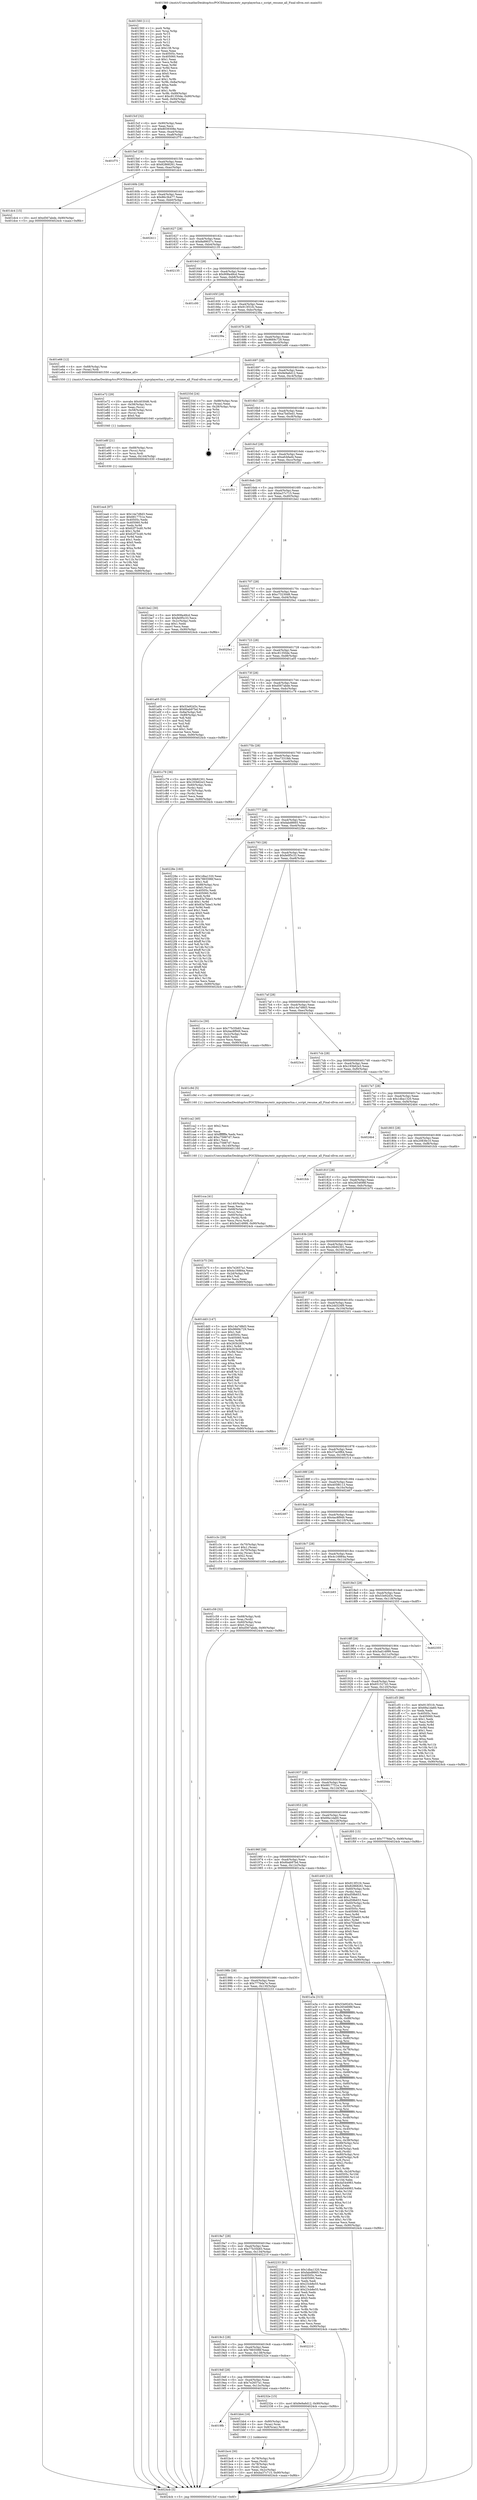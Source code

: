 digraph "0x401560" {
  label = "0x401560 (/mnt/c/Users/mathe/Desktop/tcc/POCII/binaries/extr_mpvplayerlua.c_script_resume_all_Final-ollvm.out::main(0))"
  labelloc = "t"
  node[shape=record]

  Entry [label="",width=0.3,height=0.3,shape=circle,fillcolor=black,style=filled]
  "0x4015cf" [label="{
     0x4015cf [32]\l
     | [instrs]\l
     &nbsp;&nbsp;0x4015cf \<+6\>: mov -0x90(%rbp),%eax\l
     &nbsp;&nbsp;0x4015d5 \<+2\>: mov %eax,%ecx\l
     &nbsp;&nbsp;0x4015d7 \<+6\>: sub $0x8039308e,%ecx\l
     &nbsp;&nbsp;0x4015dd \<+6\>: mov %eax,-0xa4(%rbp)\l
     &nbsp;&nbsp;0x4015e3 \<+6\>: mov %ecx,-0xa8(%rbp)\l
     &nbsp;&nbsp;0x4015e9 \<+6\>: je 0000000000401f75 \<main+0xa15\>\l
  }"]
  "0x401f75" [label="{
     0x401f75\l
  }", style=dashed]
  "0x4015ef" [label="{
     0x4015ef [28]\l
     | [instrs]\l
     &nbsp;&nbsp;0x4015ef \<+5\>: jmp 00000000004015f4 \<main+0x94\>\l
     &nbsp;&nbsp;0x4015f4 \<+6\>: mov -0xa4(%rbp),%eax\l
     &nbsp;&nbsp;0x4015fa \<+5\>: sub $0x82868261,%eax\l
     &nbsp;&nbsp;0x4015ff \<+6\>: mov %eax,-0xac(%rbp)\l
     &nbsp;&nbsp;0x401605 \<+6\>: je 0000000000401dc4 \<main+0x864\>\l
  }"]
  Exit [label="",width=0.3,height=0.3,shape=circle,fillcolor=black,style=filled,peripheries=2]
  "0x401dc4" [label="{
     0x401dc4 [15]\l
     | [instrs]\l
     &nbsp;&nbsp;0x401dc4 \<+10\>: movl $0xd567abde,-0x90(%rbp)\l
     &nbsp;&nbsp;0x401dce \<+5\>: jmp 00000000004024cb \<main+0xf6b\>\l
  }"]
  "0x40160b" [label="{
     0x40160b [28]\l
     | [instrs]\l
     &nbsp;&nbsp;0x40160b \<+5\>: jmp 0000000000401610 \<main+0xb0\>\l
     &nbsp;&nbsp;0x401610 \<+6\>: mov -0xa4(%rbp),%eax\l
     &nbsp;&nbsp;0x401616 \<+5\>: sub $0x86c3b477,%eax\l
     &nbsp;&nbsp;0x40161b \<+6\>: mov %eax,-0xb0(%rbp)\l
     &nbsp;&nbsp;0x401621 \<+6\>: je 0000000000402411 \<main+0xeb1\>\l
  }"]
  "0x401ea4" [label="{
     0x401ea4 [97]\l
     | [instrs]\l
     &nbsp;&nbsp;0x401ea4 \<+5\>: mov $0x14a7d8d3,%eax\l
     &nbsp;&nbsp;0x401ea9 \<+5\>: mov $0x6817751e,%esi\l
     &nbsp;&nbsp;0x401eae \<+7\>: mov 0x40505c,%edx\l
     &nbsp;&nbsp;0x401eb5 \<+8\>: mov 0x405060,%r8d\l
     &nbsp;&nbsp;0x401ebd \<+3\>: mov %edx,%r9d\l
     &nbsp;&nbsp;0x401ec0 \<+7\>: sub $0x62f73cd0,%r9d\l
     &nbsp;&nbsp;0x401ec7 \<+4\>: sub $0x1,%r9d\l
     &nbsp;&nbsp;0x401ecb \<+7\>: add $0x62f73cd0,%r9d\l
     &nbsp;&nbsp;0x401ed2 \<+4\>: imul %r9d,%edx\l
     &nbsp;&nbsp;0x401ed6 \<+3\>: and $0x1,%edx\l
     &nbsp;&nbsp;0x401ed9 \<+3\>: cmp $0x0,%edx\l
     &nbsp;&nbsp;0x401edc \<+4\>: sete %r10b\l
     &nbsp;&nbsp;0x401ee0 \<+4\>: cmp $0xa,%r8d\l
     &nbsp;&nbsp;0x401ee4 \<+4\>: setl %r11b\l
     &nbsp;&nbsp;0x401ee8 \<+3\>: mov %r10b,%bl\l
     &nbsp;&nbsp;0x401eeb \<+3\>: and %r11b,%bl\l
     &nbsp;&nbsp;0x401eee \<+3\>: xor %r11b,%r10b\l
     &nbsp;&nbsp;0x401ef1 \<+3\>: or %r10b,%bl\l
     &nbsp;&nbsp;0x401ef4 \<+3\>: test $0x1,%bl\l
     &nbsp;&nbsp;0x401ef7 \<+3\>: cmovne %esi,%eax\l
     &nbsp;&nbsp;0x401efa \<+6\>: mov %eax,-0x90(%rbp)\l
     &nbsp;&nbsp;0x401f00 \<+5\>: jmp 00000000004024cb \<main+0xf6b\>\l
  }"]
  "0x402411" [label="{
     0x402411\l
  }", style=dashed]
  "0x401627" [label="{
     0x401627 [28]\l
     | [instrs]\l
     &nbsp;&nbsp;0x401627 \<+5\>: jmp 000000000040162c \<main+0xcc\>\l
     &nbsp;&nbsp;0x40162c \<+6\>: mov -0xa4(%rbp),%eax\l
     &nbsp;&nbsp;0x401632 \<+5\>: sub $0x8a99037c,%eax\l
     &nbsp;&nbsp;0x401637 \<+6\>: mov %eax,-0xb4(%rbp)\l
     &nbsp;&nbsp;0x40163d \<+6\>: je 0000000000402135 \<main+0xbd5\>\l
  }"]
  "0x401e8f" [label="{
     0x401e8f [21]\l
     | [instrs]\l
     &nbsp;&nbsp;0x401e8f \<+4\>: mov -0x68(%rbp),%rcx\l
     &nbsp;&nbsp;0x401e93 \<+3\>: mov (%rcx),%rcx\l
     &nbsp;&nbsp;0x401e96 \<+3\>: mov %rcx,%rdi\l
     &nbsp;&nbsp;0x401e99 \<+6\>: mov %eax,-0x144(%rbp)\l
     &nbsp;&nbsp;0x401e9f \<+5\>: call 0000000000401030 \<free@plt\>\l
     | [calls]\l
     &nbsp;&nbsp;0x401030 \{1\} (unknown)\l
  }"]
  "0x402135" [label="{
     0x402135\l
  }", style=dashed]
  "0x401643" [label="{
     0x401643 [28]\l
     | [instrs]\l
     &nbsp;&nbsp;0x401643 \<+5\>: jmp 0000000000401648 \<main+0xe8\>\l
     &nbsp;&nbsp;0x401648 \<+6\>: mov -0xa4(%rbp),%eax\l
     &nbsp;&nbsp;0x40164e \<+5\>: sub $0x908a48cd,%eax\l
     &nbsp;&nbsp;0x401653 \<+6\>: mov %eax,-0xb8(%rbp)\l
     &nbsp;&nbsp;0x401659 \<+6\>: je 0000000000401c00 \<main+0x6a0\>\l
  }"]
  "0x401e72" [label="{
     0x401e72 [29]\l
     | [instrs]\l
     &nbsp;&nbsp;0x401e72 \<+10\>: movabs $0x4030d6,%rdi\l
     &nbsp;&nbsp;0x401e7c \<+4\>: mov -0x58(%rbp),%rcx\l
     &nbsp;&nbsp;0x401e80 \<+2\>: mov %eax,(%rcx)\l
     &nbsp;&nbsp;0x401e82 \<+4\>: mov -0x58(%rbp),%rcx\l
     &nbsp;&nbsp;0x401e86 \<+2\>: mov (%rcx),%esi\l
     &nbsp;&nbsp;0x401e88 \<+2\>: mov $0x0,%al\l
     &nbsp;&nbsp;0x401e8a \<+5\>: call 0000000000401040 \<printf@plt\>\l
     | [calls]\l
     &nbsp;&nbsp;0x401040 \{1\} (unknown)\l
  }"]
  "0x401c00" [label="{
     0x401c00\l
  }", style=dashed]
  "0x40165f" [label="{
     0x40165f [28]\l
     | [instrs]\l
     &nbsp;&nbsp;0x40165f \<+5\>: jmp 0000000000401664 \<main+0x104\>\l
     &nbsp;&nbsp;0x401664 \<+6\>: mov -0xa4(%rbp),%eax\l
     &nbsp;&nbsp;0x40166a \<+5\>: sub $0x913f31fc,%eax\l
     &nbsp;&nbsp;0x40166f \<+6\>: mov %eax,-0xbc(%rbp)\l
     &nbsp;&nbsp;0x401675 \<+6\>: je 000000000040239a \<main+0xe3a\>\l
  }"]
  "0x401cca" [label="{
     0x401cca [41]\l
     | [instrs]\l
     &nbsp;&nbsp;0x401cca \<+6\>: mov -0x140(%rbp),%ecx\l
     &nbsp;&nbsp;0x401cd0 \<+3\>: imul %eax,%ecx\l
     &nbsp;&nbsp;0x401cd3 \<+4\>: mov -0x68(%rbp),%rsi\l
     &nbsp;&nbsp;0x401cd7 \<+3\>: mov (%rsi),%rsi\l
     &nbsp;&nbsp;0x401cda \<+4\>: mov -0x60(%rbp),%rdi\l
     &nbsp;&nbsp;0x401cde \<+3\>: movslq (%rdi),%rdi\l
     &nbsp;&nbsp;0x401ce1 \<+3\>: mov %ecx,(%rsi,%rdi,4)\l
     &nbsp;&nbsp;0x401ce4 \<+10\>: movl $0x5ad14999,-0x90(%rbp)\l
     &nbsp;&nbsp;0x401cee \<+5\>: jmp 00000000004024cb \<main+0xf6b\>\l
  }"]
  "0x40239a" [label="{
     0x40239a\l
  }", style=dashed]
  "0x40167b" [label="{
     0x40167b [28]\l
     | [instrs]\l
     &nbsp;&nbsp;0x40167b \<+5\>: jmp 0000000000401680 \<main+0x120\>\l
     &nbsp;&nbsp;0x401680 \<+6\>: mov -0xa4(%rbp),%eax\l
     &nbsp;&nbsp;0x401686 \<+5\>: sub $0x9669c729,%eax\l
     &nbsp;&nbsp;0x40168b \<+6\>: mov %eax,-0xc0(%rbp)\l
     &nbsp;&nbsp;0x401691 \<+6\>: je 0000000000401e66 \<main+0x906\>\l
  }"]
  "0x401ca2" [label="{
     0x401ca2 [40]\l
     | [instrs]\l
     &nbsp;&nbsp;0x401ca2 \<+5\>: mov $0x2,%ecx\l
     &nbsp;&nbsp;0x401ca7 \<+1\>: cltd\l
     &nbsp;&nbsp;0x401ca8 \<+2\>: idiv %ecx\l
     &nbsp;&nbsp;0x401caa \<+6\>: imul $0xfffffffe,%edx,%ecx\l
     &nbsp;&nbsp;0x401cb0 \<+6\>: add $0xc75887d7,%ecx\l
     &nbsp;&nbsp;0x401cb6 \<+3\>: add $0x1,%ecx\l
     &nbsp;&nbsp;0x401cb9 \<+6\>: sub $0xc75887d7,%ecx\l
     &nbsp;&nbsp;0x401cbf \<+6\>: mov %ecx,-0x140(%rbp)\l
     &nbsp;&nbsp;0x401cc5 \<+5\>: call 0000000000401160 \<next_i\>\l
     | [calls]\l
     &nbsp;&nbsp;0x401160 \{1\} (/mnt/c/Users/mathe/Desktop/tcc/POCII/binaries/extr_mpvplayerlua.c_script_resume_all_Final-ollvm.out::next_i)\l
  }"]
  "0x401e66" [label="{
     0x401e66 [12]\l
     | [instrs]\l
     &nbsp;&nbsp;0x401e66 \<+4\>: mov -0x68(%rbp),%rax\l
     &nbsp;&nbsp;0x401e6a \<+3\>: mov (%rax),%rdi\l
     &nbsp;&nbsp;0x401e6d \<+5\>: call 0000000000401550 \<script_resume_all\>\l
     | [calls]\l
     &nbsp;&nbsp;0x401550 \{1\} (/mnt/c/Users/mathe/Desktop/tcc/POCII/binaries/extr_mpvplayerlua.c_script_resume_all_Final-ollvm.out::script_resume_all)\l
  }"]
  "0x401697" [label="{
     0x401697 [28]\l
     | [instrs]\l
     &nbsp;&nbsp;0x401697 \<+5\>: jmp 000000000040169c \<main+0x13c\>\l
     &nbsp;&nbsp;0x40169c \<+6\>: mov -0xa4(%rbp),%eax\l
     &nbsp;&nbsp;0x4016a2 \<+5\>: sub $0x9e9a6d12,%eax\l
     &nbsp;&nbsp;0x4016a7 \<+6\>: mov %eax,-0xc4(%rbp)\l
     &nbsp;&nbsp;0x4016ad \<+6\>: je 000000000040233d \<main+0xddd\>\l
  }"]
  "0x401c59" [label="{
     0x401c59 [32]\l
     | [instrs]\l
     &nbsp;&nbsp;0x401c59 \<+4\>: mov -0x68(%rbp),%rdi\l
     &nbsp;&nbsp;0x401c5d \<+3\>: mov %rax,(%rdi)\l
     &nbsp;&nbsp;0x401c60 \<+4\>: mov -0x60(%rbp),%rax\l
     &nbsp;&nbsp;0x401c64 \<+6\>: movl $0x0,(%rax)\l
     &nbsp;&nbsp;0x401c6a \<+10\>: movl $0xd567abde,-0x90(%rbp)\l
     &nbsp;&nbsp;0x401c74 \<+5\>: jmp 00000000004024cb \<main+0xf6b\>\l
  }"]
  "0x40233d" [label="{
     0x40233d [24]\l
     | [instrs]\l
     &nbsp;&nbsp;0x40233d \<+7\>: mov -0x88(%rbp),%rax\l
     &nbsp;&nbsp;0x402344 \<+2\>: mov (%rax),%eax\l
     &nbsp;&nbsp;0x402346 \<+4\>: lea -0x28(%rbp),%rsp\l
     &nbsp;&nbsp;0x40234a \<+1\>: pop %rbx\l
     &nbsp;&nbsp;0x40234b \<+2\>: pop %r12\l
     &nbsp;&nbsp;0x40234d \<+2\>: pop %r13\l
     &nbsp;&nbsp;0x40234f \<+2\>: pop %r14\l
     &nbsp;&nbsp;0x402351 \<+2\>: pop %r15\l
     &nbsp;&nbsp;0x402353 \<+1\>: pop %rbp\l
     &nbsp;&nbsp;0x402354 \<+1\>: ret\l
  }"]
  "0x4016b3" [label="{
     0x4016b3 [28]\l
     | [instrs]\l
     &nbsp;&nbsp;0x4016b3 \<+5\>: jmp 00000000004016b8 \<main+0x158\>\l
     &nbsp;&nbsp;0x4016b8 \<+6\>: mov -0xa4(%rbp),%eax\l
     &nbsp;&nbsp;0x4016be \<+5\>: sub $0xa7bd5ed1,%eax\l
     &nbsp;&nbsp;0x4016c3 \<+6\>: mov %eax,-0xc8(%rbp)\l
     &nbsp;&nbsp;0x4016c9 \<+6\>: je 000000000040221f \<main+0xcbf\>\l
  }"]
  "0x401bc4" [label="{
     0x401bc4 [30]\l
     | [instrs]\l
     &nbsp;&nbsp;0x401bc4 \<+4\>: mov -0x78(%rbp),%rdi\l
     &nbsp;&nbsp;0x401bc8 \<+2\>: mov %eax,(%rdi)\l
     &nbsp;&nbsp;0x401bca \<+4\>: mov -0x78(%rbp),%rdi\l
     &nbsp;&nbsp;0x401bce \<+2\>: mov (%rdi),%eax\l
     &nbsp;&nbsp;0x401bd0 \<+3\>: mov %eax,-0x2c(%rbp)\l
     &nbsp;&nbsp;0x401bd3 \<+10\>: movl $0xba37c715,-0x90(%rbp)\l
     &nbsp;&nbsp;0x401bdd \<+5\>: jmp 00000000004024cb \<main+0xf6b\>\l
  }"]
  "0x40221f" [label="{
     0x40221f\l
  }", style=dashed]
  "0x4016cf" [label="{
     0x4016cf [28]\l
     | [instrs]\l
     &nbsp;&nbsp;0x4016cf \<+5\>: jmp 00000000004016d4 \<main+0x174\>\l
     &nbsp;&nbsp;0x4016d4 \<+6\>: mov -0xa4(%rbp),%eax\l
     &nbsp;&nbsp;0x4016da \<+5\>: sub $0xafcbfad4,%eax\l
     &nbsp;&nbsp;0x4016df \<+6\>: mov %eax,-0xcc(%rbp)\l
     &nbsp;&nbsp;0x4016e5 \<+6\>: je 0000000000401f51 \<main+0x9f1\>\l
  }"]
  "0x4019fb" [label="{
     0x4019fb\l
  }", style=dashed]
  "0x401f51" [label="{
     0x401f51\l
  }", style=dashed]
  "0x4016eb" [label="{
     0x4016eb [28]\l
     | [instrs]\l
     &nbsp;&nbsp;0x4016eb \<+5\>: jmp 00000000004016f0 \<main+0x190\>\l
     &nbsp;&nbsp;0x4016f0 \<+6\>: mov -0xa4(%rbp),%eax\l
     &nbsp;&nbsp;0x4016f6 \<+5\>: sub $0xba37c715,%eax\l
     &nbsp;&nbsp;0x4016fb \<+6\>: mov %eax,-0xd0(%rbp)\l
     &nbsp;&nbsp;0x401701 \<+6\>: je 0000000000401be2 \<main+0x682\>\l
  }"]
  "0x401bb4" [label="{
     0x401bb4 [16]\l
     | [instrs]\l
     &nbsp;&nbsp;0x401bb4 \<+4\>: mov -0x80(%rbp),%rax\l
     &nbsp;&nbsp;0x401bb8 \<+3\>: mov (%rax),%rax\l
     &nbsp;&nbsp;0x401bbb \<+4\>: mov 0x8(%rax),%rdi\l
     &nbsp;&nbsp;0x401bbf \<+5\>: call 0000000000401060 \<atoi@plt\>\l
     | [calls]\l
     &nbsp;&nbsp;0x401060 \{1\} (unknown)\l
  }"]
  "0x401be2" [label="{
     0x401be2 [30]\l
     | [instrs]\l
     &nbsp;&nbsp;0x401be2 \<+5\>: mov $0x908a48cd,%eax\l
     &nbsp;&nbsp;0x401be7 \<+5\>: mov $0xfe0f5c33,%ecx\l
     &nbsp;&nbsp;0x401bec \<+3\>: mov -0x2c(%rbp),%edx\l
     &nbsp;&nbsp;0x401bef \<+3\>: cmp $0x1,%edx\l
     &nbsp;&nbsp;0x401bf2 \<+3\>: cmovl %ecx,%eax\l
     &nbsp;&nbsp;0x401bf5 \<+6\>: mov %eax,-0x90(%rbp)\l
     &nbsp;&nbsp;0x401bfb \<+5\>: jmp 00000000004024cb \<main+0xf6b\>\l
  }"]
  "0x401707" [label="{
     0x401707 [28]\l
     | [instrs]\l
     &nbsp;&nbsp;0x401707 \<+5\>: jmp 000000000040170c \<main+0x1ac\>\l
     &nbsp;&nbsp;0x40170c \<+6\>: mov -0xa4(%rbp),%eax\l
     &nbsp;&nbsp;0x401712 \<+5\>: sub $0xc73230d8,%eax\l
     &nbsp;&nbsp;0x401717 \<+6\>: mov %eax,-0xd4(%rbp)\l
     &nbsp;&nbsp;0x40171d \<+6\>: je 00000000004020a1 \<main+0xb41\>\l
  }"]
  "0x4019df" [label="{
     0x4019df [28]\l
     | [instrs]\l
     &nbsp;&nbsp;0x4019df \<+5\>: jmp 00000000004019e4 \<main+0x484\>\l
     &nbsp;&nbsp;0x4019e4 \<+6\>: mov -0xa4(%rbp),%eax\l
     &nbsp;&nbsp;0x4019ea \<+5\>: sub $0x7e2657a1,%eax\l
     &nbsp;&nbsp;0x4019ef \<+6\>: mov %eax,-0x13c(%rbp)\l
     &nbsp;&nbsp;0x4019f5 \<+6\>: je 0000000000401bb4 \<main+0x654\>\l
  }"]
  "0x4020a1" [label="{
     0x4020a1\l
  }", style=dashed]
  "0x401723" [label="{
     0x401723 [28]\l
     | [instrs]\l
     &nbsp;&nbsp;0x401723 \<+5\>: jmp 0000000000401728 \<main+0x1c8\>\l
     &nbsp;&nbsp;0x401728 \<+6\>: mov -0xa4(%rbp),%eax\l
     &nbsp;&nbsp;0x40172e \<+5\>: sub $0xc81350de,%eax\l
     &nbsp;&nbsp;0x401733 \<+6\>: mov %eax,-0xd8(%rbp)\l
     &nbsp;&nbsp;0x401739 \<+6\>: je 0000000000401a05 \<main+0x4a5\>\l
  }"]
  "0x40232e" [label="{
     0x40232e [15]\l
     | [instrs]\l
     &nbsp;&nbsp;0x40232e \<+10\>: movl $0x9e9a6d12,-0x90(%rbp)\l
     &nbsp;&nbsp;0x402338 \<+5\>: jmp 00000000004024cb \<main+0xf6b\>\l
  }"]
  "0x401a05" [label="{
     0x401a05 [53]\l
     | [instrs]\l
     &nbsp;&nbsp;0x401a05 \<+5\>: mov $0x53e92d3c,%eax\l
     &nbsp;&nbsp;0x401a0a \<+5\>: mov $0x6bab97bd,%ecx\l
     &nbsp;&nbsp;0x401a0f \<+6\>: mov -0x8a(%rbp),%dl\l
     &nbsp;&nbsp;0x401a15 \<+7\>: mov -0x89(%rbp),%sil\l
     &nbsp;&nbsp;0x401a1c \<+3\>: mov %dl,%dil\l
     &nbsp;&nbsp;0x401a1f \<+3\>: and %sil,%dil\l
     &nbsp;&nbsp;0x401a22 \<+3\>: xor %sil,%dl\l
     &nbsp;&nbsp;0x401a25 \<+3\>: or %dl,%dil\l
     &nbsp;&nbsp;0x401a28 \<+4\>: test $0x1,%dil\l
     &nbsp;&nbsp;0x401a2c \<+3\>: cmovne %ecx,%eax\l
     &nbsp;&nbsp;0x401a2f \<+6\>: mov %eax,-0x90(%rbp)\l
     &nbsp;&nbsp;0x401a35 \<+5\>: jmp 00000000004024cb \<main+0xf6b\>\l
  }"]
  "0x40173f" [label="{
     0x40173f [28]\l
     | [instrs]\l
     &nbsp;&nbsp;0x40173f \<+5\>: jmp 0000000000401744 \<main+0x1e4\>\l
     &nbsp;&nbsp;0x401744 \<+6\>: mov -0xa4(%rbp),%eax\l
     &nbsp;&nbsp;0x40174a \<+5\>: sub $0xd567abde,%eax\l
     &nbsp;&nbsp;0x40174f \<+6\>: mov %eax,-0xdc(%rbp)\l
     &nbsp;&nbsp;0x401755 \<+6\>: je 0000000000401c79 \<main+0x719\>\l
  }"]
  "0x4024cb" [label="{
     0x4024cb [5]\l
     | [instrs]\l
     &nbsp;&nbsp;0x4024cb \<+5\>: jmp 00000000004015cf \<main+0x6f\>\l
  }"]
  "0x401560" [label="{
     0x401560 [111]\l
     | [instrs]\l
     &nbsp;&nbsp;0x401560 \<+1\>: push %rbp\l
     &nbsp;&nbsp;0x401561 \<+3\>: mov %rsp,%rbp\l
     &nbsp;&nbsp;0x401564 \<+2\>: push %r15\l
     &nbsp;&nbsp;0x401566 \<+2\>: push %r14\l
     &nbsp;&nbsp;0x401568 \<+2\>: push %r13\l
     &nbsp;&nbsp;0x40156a \<+2\>: push %r12\l
     &nbsp;&nbsp;0x40156c \<+1\>: push %rbx\l
     &nbsp;&nbsp;0x40156d \<+7\>: sub $0x138,%rsp\l
     &nbsp;&nbsp;0x401574 \<+2\>: xor %eax,%eax\l
     &nbsp;&nbsp;0x401576 \<+7\>: mov 0x40505c,%ecx\l
     &nbsp;&nbsp;0x40157d \<+7\>: mov 0x405060,%edx\l
     &nbsp;&nbsp;0x401584 \<+3\>: sub $0x1,%eax\l
     &nbsp;&nbsp;0x401587 \<+3\>: mov %ecx,%r8d\l
     &nbsp;&nbsp;0x40158a \<+3\>: add %eax,%r8d\l
     &nbsp;&nbsp;0x40158d \<+4\>: imul %r8d,%ecx\l
     &nbsp;&nbsp;0x401591 \<+3\>: and $0x1,%ecx\l
     &nbsp;&nbsp;0x401594 \<+3\>: cmp $0x0,%ecx\l
     &nbsp;&nbsp;0x401597 \<+4\>: sete %r9b\l
     &nbsp;&nbsp;0x40159b \<+4\>: and $0x1,%r9b\l
     &nbsp;&nbsp;0x40159f \<+7\>: mov %r9b,-0x8a(%rbp)\l
     &nbsp;&nbsp;0x4015a6 \<+3\>: cmp $0xa,%edx\l
     &nbsp;&nbsp;0x4015a9 \<+4\>: setl %r9b\l
     &nbsp;&nbsp;0x4015ad \<+4\>: and $0x1,%r9b\l
     &nbsp;&nbsp;0x4015b1 \<+7\>: mov %r9b,-0x89(%rbp)\l
     &nbsp;&nbsp;0x4015b8 \<+10\>: movl $0xc81350de,-0x90(%rbp)\l
     &nbsp;&nbsp;0x4015c2 \<+6\>: mov %edi,-0x94(%rbp)\l
     &nbsp;&nbsp;0x4015c8 \<+7\>: mov %rsi,-0xa0(%rbp)\l
  }"]
  "0x4019c3" [label="{
     0x4019c3 [28]\l
     | [instrs]\l
     &nbsp;&nbsp;0x4019c3 \<+5\>: jmp 00000000004019c8 \<main+0x468\>\l
     &nbsp;&nbsp;0x4019c8 \<+6\>: mov -0xa4(%rbp),%eax\l
     &nbsp;&nbsp;0x4019ce \<+5\>: sub $0x7865596f,%eax\l
     &nbsp;&nbsp;0x4019d3 \<+6\>: mov %eax,-0x138(%rbp)\l
     &nbsp;&nbsp;0x4019d9 \<+6\>: je 000000000040232e \<main+0xdce\>\l
  }"]
  "0x401c79" [label="{
     0x401c79 [36]\l
     | [instrs]\l
     &nbsp;&nbsp;0x401c79 \<+5\>: mov $0x26b92301,%eax\l
     &nbsp;&nbsp;0x401c7e \<+5\>: mov $0x193b62e3,%ecx\l
     &nbsp;&nbsp;0x401c83 \<+4\>: mov -0x60(%rbp),%rdx\l
     &nbsp;&nbsp;0x401c87 \<+2\>: mov (%rdx),%esi\l
     &nbsp;&nbsp;0x401c89 \<+4\>: mov -0x70(%rbp),%rdx\l
     &nbsp;&nbsp;0x401c8d \<+2\>: cmp (%rdx),%esi\l
     &nbsp;&nbsp;0x401c8f \<+3\>: cmovl %ecx,%eax\l
     &nbsp;&nbsp;0x401c92 \<+6\>: mov %eax,-0x90(%rbp)\l
     &nbsp;&nbsp;0x401c98 \<+5\>: jmp 00000000004024cb \<main+0xf6b\>\l
  }"]
  "0x40175b" [label="{
     0x40175b [28]\l
     | [instrs]\l
     &nbsp;&nbsp;0x40175b \<+5\>: jmp 0000000000401760 \<main+0x200\>\l
     &nbsp;&nbsp;0x401760 \<+6\>: mov -0xa4(%rbp),%eax\l
     &nbsp;&nbsp;0x401766 \<+5\>: sub $0xe7331feb,%eax\l
     &nbsp;&nbsp;0x40176b \<+6\>: mov %eax,-0xe0(%rbp)\l
     &nbsp;&nbsp;0x401771 \<+6\>: je 00000000004020b0 \<main+0xb50\>\l
  }"]
  "0x402210" [label="{
     0x402210\l
  }", style=dashed]
  "0x4020b0" [label="{
     0x4020b0\l
  }", style=dashed]
  "0x401777" [label="{
     0x401777 [28]\l
     | [instrs]\l
     &nbsp;&nbsp;0x401777 \<+5\>: jmp 000000000040177c \<main+0x21c\>\l
     &nbsp;&nbsp;0x40177c \<+6\>: mov -0xa4(%rbp),%eax\l
     &nbsp;&nbsp;0x401782 \<+5\>: sub $0xfabd8665,%eax\l
     &nbsp;&nbsp;0x401787 \<+6\>: mov %eax,-0xe4(%rbp)\l
     &nbsp;&nbsp;0x40178d \<+6\>: je 000000000040228e \<main+0xd2e\>\l
  }"]
  "0x4019a7" [label="{
     0x4019a7 [28]\l
     | [instrs]\l
     &nbsp;&nbsp;0x4019a7 \<+5\>: jmp 00000000004019ac \<main+0x44c\>\l
     &nbsp;&nbsp;0x4019ac \<+6\>: mov -0xa4(%rbp),%eax\l
     &nbsp;&nbsp;0x4019b2 \<+5\>: sub $0x77b35b83,%eax\l
     &nbsp;&nbsp;0x4019b7 \<+6\>: mov %eax,-0x134(%rbp)\l
     &nbsp;&nbsp;0x4019bd \<+6\>: je 0000000000402210 \<main+0xcb0\>\l
  }"]
  "0x40228e" [label="{
     0x40228e [160]\l
     | [instrs]\l
     &nbsp;&nbsp;0x40228e \<+5\>: mov $0x1dba1320,%eax\l
     &nbsp;&nbsp;0x402293 \<+5\>: mov $0x7865596f,%ecx\l
     &nbsp;&nbsp;0x402298 \<+2\>: mov $0x1,%dl\l
     &nbsp;&nbsp;0x40229a \<+7\>: mov -0x88(%rbp),%rsi\l
     &nbsp;&nbsp;0x4022a1 \<+6\>: movl $0x0,(%rsi)\l
     &nbsp;&nbsp;0x4022a7 \<+7\>: mov 0x40505c,%edi\l
     &nbsp;&nbsp;0x4022ae \<+8\>: mov 0x405060,%r8d\l
     &nbsp;&nbsp;0x4022b6 \<+3\>: mov %edi,%r9d\l
     &nbsp;&nbsp;0x4022b9 \<+7\>: sub $0x83a7bbe3,%r9d\l
     &nbsp;&nbsp;0x4022c0 \<+4\>: sub $0x1,%r9d\l
     &nbsp;&nbsp;0x4022c4 \<+7\>: add $0x83a7bbe3,%r9d\l
     &nbsp;&nbsp;0x4022cb \<+4\>: imul %r9d,%edi\l
     &nbsp;&nbsp;0x4022cf \<+3\>: and $0x1,%edi\l
     &nbsp;&nbsp;0x4022d2 \<+3\>: cmp $0x0,%edi\l
     &nbsp;&nbsp;0x4022d5 \<+4\>: sete %r10b\l
     &nbsp;&nbsp;0x4022d9 \<+4\>: cmp $0xa,%r8d\l
     &nbsp;&nbsp;0x4022dd \<+4\>: setl %r11b\l
     &nbsp;&nbsp;0x4022e1 \<+3\>: mov %r10b,%bl\l
     &nbsp;&nbsp;0x4022e4 \<+3\>: xor $0xff,%bl\l
     &nbsp;&nbsp;0x4022e7 \<+3\>: mov %r11b,%r14b\l
     &nbsp;&nbsp;0x4022ea \<+4\>: xor $0xff,%r14b\l
     &nbsp;&nbsp;0x4022ee \<+3\>: xor $0x1,%dl\l
     &nbsp;&nbsp;0x4022f1 \<+3\>: mov %bl,%r15b\l
     &nbsp;&nbsp;0x4022f4 \<+4\>: and $0xff,%r15b\l
     &nbsp;&nbsp;0x4022f8 \<+3\>: and %dl,%r10b\l
     &nbsp;&nbsp;0x4022fb \<+3\>: mov %r14b,%r12b\l
     &nbsp;&nbsp;0x4022fe \<+4\>: and $0xff,%r12b\l
     &nbsp;&nbsp;0x402302 \<+3\>: and %dl,%r11b\l
     &nbsp;&nbsp;0x402305 \<+3\>: or %r10b,%r15b\l
     &nbsp;&nbsp;0x402308 \<+3\>: or %r11b,%r12b\l
     &nbsp;&nbsp;0x40230b \<+3\>: xor %r12b,%r15b\l
     &nbsp;&nbsp;0x40230e \<+3\>: or %r14b,%bl\l
     &nbsp;&nbsp;0x402311 \<+3\>: xor $0xff,%bl\l
     &nbsp;&nbsp;0x402314 \<+3\>: or $0x1,%dl\l
     &nbsp;&nbsp;0x402317 \<+2\>: and %dl,%bl\l
     &nbsp;&nbsp;0x402319 \<+3\>: or %bl,%r15b\l
     &nbsp;&nbsp;0x40231c \<+4\>: test $0x1,%r15b\l
     &nbsp;&nbsp;0x402320 \<+3\>: cmovne %ecx,%eax\l
     &nbsp;&nbsp;0x402323 \<+6\>: mov %eax,-0x90(%rbp)\l
     &nbsp;&nbsp;0x402329 \<+5\>: jmp 00000000004024cb \<main+0xf6b\>\l
  }"]
  "0x401793" [label="{
     0x401793 [28]\l
     | [instrs]\l
     &nbsp;&nbsp;0x401793 \<+5\>: jmp 0000000000401798 \<main+0x238\>\l
     &nbsp;&nbsp;0x401798 \<+6\>: mov -0xa4(%rbp),%eax\l
     &nbsp;&nbsp;0x40179e \<+5\>: sub $0xfe0f5c33,%eax\l
     &nbsp;&nbsp;0x4017a3 \<+6\>: mov %eax,-0xe8(%rbp)\l
     &nbsp;&nbsp;0x4017a9 \<+6\>: je 0000000000401c1e \<main+0x6be\>\l
  }"]
  "0x402233" [label="{
     0x402233 [91]\l
     | [instrs]\l
     &nbsp;&nbsp;0x402233 \<+5\>: mov $0x1dba1320,%eax\l
     &nbsp;&nbsp;0x402238 \<+5\>: mov $0xfabd8665,%ecx\l
     &nbsp;&nbsp;0x40223d \<+7\>: mov 0x40505c,%edx\l
     &nbsp;&nbsp;0x402244 \<+7\>: mov 0x405060,%esi\l
     &nbsp;&nbsp;0x40224b \<+2\>: mov %edx,%edi\l
     &nbsp;&nbsp;0x40224d \<+6\>: sub $0x23cb8e55,%edi\l
     &nbsp;&nbsp;0x402253 \<+3\>: sub $0x1,%edi\l
     &nbsp;&nbsp;0x402256 \<+6\>: add $0x23cb8e55,%edi\l
     &nbsp;&nbsp;0x40225c \<+3\>: imul %edi,%edx\l
     &nbsp;&nbsp;0x40225f \<+3\>: and $0x1,%edx\l
     &nbsp;&nbsp;0x402262 \<+3\>: cmp $0x0,%edx\l
     &nbsp;&nbsp;0x402265 \<+4\>: sete %r8b\l
     &nbsp;&nbsp;0x402269 \<+3\>: cmp $0xa,%esi\l
     &nbsp;&nbsp;0x40226c \<+4\>: setl %r9b\l
     &nbsp;&nbsp;0x402270 \<+3\>: mov %r8b,%r10b\l
     &nbsp;&nbsp;0x402273 \<+3\>: and %r9b,%r10b\l
     &nbsp;&nbsp;0x402276 \<+3\>: xor %r9b,%r8b\l
     &nbsp;&nbsp;0x402279 \<+3\>: or %r8b,%r10b\l
     &nbsp;&nbsp;0x40227c \<+4\>: test $0x1,%r10b\l
     &nbsp;&nbsp;0x402280 \<+3\>: cmovne %ecx,%eax\l
     &nbsp;&nbsp;0x402283 \<+6\>: mov %eax,-0x90(%rbp)\l
     &nbsp;&nbsp;0x402289 \<+5\>: jmp 00000000004024cb \<main+0xf6b\>\l
  }"]
  "0x401c1e" [label="{
     0x401c1e [30]\l
     | [instrs]\l
     &nbsp;&nbsp;0x401c1e \<+5\>: mov $0x77b35b83,%eax\l
     &nbsp;&nbsp;0x401c23 \<+5\>: mov $0x4ac8f949,%ecx\l
     &nbsp;&nbsp;0x401c28 \<+3\>: mov -0x2c(%rbp),%edx\l
     &nbsp;&nbsp;0x401c2b \<+3\>: cmp $0x0,%edx\l
     &nbsp;&nbsp;0x401c2e \<+3\>: cmove %ecx,%eax\l
     &nbsp;&nbsp;0x401c31 \<+6\>: mov %eax,-0x90(%rbp)\l
     &nbsp;&nbsp;0x401c37 \<+5\>: jmp 00000000004024cb \<main+0xf6b\>\l
  }"]
  "0x4017af" [label="{
     0x4017af [28]\l
     | [instrs]\l
     &nbsp;&nbsp;0x4017af \<+5\>: jmp 00000000004017b4 \<main+0x254\>\l
     &nbsp;&nbsp;0x4017b4 \<+6\>: mov -0xa4(%rbp),%eax\l
     &nbsp;&nbsp;0x4017ba \<+5\>: sub $0x14a7d8d3,%eax\l
     &nbsp;&nbsp;0x4017bf \<+6\>: mov %eax,-0xec(%rbp)\l
     &nbsp;&nbsp;0x4017c5 \<+6\>: je 00000000004023c4 \<main+0xe64\>\l
  }"]
  "0x40198b" [label="{
     0x40198b [28]\l
     | [instrs]\l
     &nbsp;&nbsp;0x40198b \<+5\>: jmp 0000000000401990 \<main+0x430\>\l
     &nbsp;&nbsp;0x401990 \<+6\>: mov -0xa4(%rbp),%eax\l
     &nbsp;&nbsp;0x401996 \<+5\>: sub $0x7776da7e,%eax\l
     &nbsp;&nbsp;0x40199b \<+6\>: mov %eax,-0x130(%rbp)\l
     &nbsp;&nbsp;0x4019a1 \<+6\>: je 0000000000402233 \<main+0xcd3\>\l
  }"]
  "0x4023c4" [label="{
     0x4023c4\l
  }", style=dashed]
  "0x4017cb" [label="{
     0x4017cb [28]\l
     | [instrs]\l
     &nbsp;&nbsp;0x4017cb \<+5\>: jmp 00000000004017d0 \<main+0x270\>\l
     &nbsp;&nbsp;0x4017d0 \<+6\>: mov -0xa4(%rbp),%eax\l
     &nbsp;&nbsp;0x4017d6 \<+5\>: sub $0x193b62e3,%eax\l
     &nbsp;&nbsp;0x4017db \<+6\>: mov %eax,-0xf0(%rbp)\l
     &nbsp;&nbsp;0x4017e1 \<+6\>: je 0000000000401c9d \<main+0x73d\>\l
  }"]
  "0x401a3a" [label="{
     0x401a3a [315]\l
     | [instrs]\l
     &nbsp;&nbsp;0x401a3a \<+5\>: mov $0x53e92d3c,%eax\l
     &nbsp;&nbsp;0x401a3f \<+5\>: mov $0x2654698f,%ecx\l
     &nbsp;&nbsp;0x401a44 \<+3\>: mov %rsp,%rdx\l
     &nbsp;&nbsp;0x401a47 \<+4\>: add $0xfffffffffffffff0,%rdx\l
     &nbsp;&nbsp;0x401a4b \<+3\>: mov %rdx,%rsp\l
     &nbsp;&nbsp;0x401a4e \<+7\>: mov %rdx,-0x88(%rbp)\l
     &nbsp;&nbsp;0x401a55 \<+3\>: mov %rsp,%rdx\l
     &nbsp;&nbsp;0x401a58 \<+4\>: add $0xfffffffffffffff0,%rdx\l
     &nbsp;&nbsp;0x401a5c \<+3\>: mov %rdx,%rsp\l
     &nbsp;&nbsp;0x401a5f \<+3\>: mov %rsp,%rsi\l
     &nbsp;&nbsp;0x401a62 \<+4\>: add $0xfffffffffffffff0,%rsi\l
     &nbsp;&nbsp;0x401a66 \<+3\>: mov %rsi,%rsp\l
     &nbsp;&nbsp;0x401a69 \<+4\>: mov %rsi,-0x80(%rbp)\l
     &nbsp;&nbsp;0x401a6d \<+3\>: mov %rsp,%rsi\l
     &nbsp;&nbsp;0x401a70 \<+4\>: add $0xfffffffffffffff0,%rsi\l
     &nbsp;&nbsp;0x401a74 \<+3\>: mov %rsi,%rsp\l
     &nbsp;&nbsp;0x401a77 \<+4\>: mov %rsi,-0x78(%rbp)\l
     &nbsp;&nbsp;0x401a7b \<+3\>: mov %rsp,%rsi\l
     &nbsp;&nbsp;0x401a7e \<+4\>: add $0xfffffffffffffff0,%rsi\l
     &nbsp;&nbsp;0x401a82 \<+3\>: mov %rsi,%rsp\l
     &nbsp;&nbsp;0x401a85 \<+4\>: mov %rsi,-0x70(%rbp)\l
     &nbsp;&nbsp;0x401a89 \<+3\>: mov %rsp,%rsi\l
     &nbsp;&nbsp;0x401a8c \<+4\>: add $0xfffffffffffffff0,%rsi\l
     &nbsp;&nbsp;0x401a90 \<+3\>: mov %rsi,%rsp\l
     &nbsp;&nbsp;0x401a93 \<+4\>: mov %rsi,-0x68(%rbp)\l
     &nbsp;&nbsp;0x401a97 \<+3\>: mov %rsp,%rsi\l
     &nbsp;&nbsp;0x401a9a \<+4\>: add $0xfffffffffffffff0,%rsi\l
     &nbsp;&nbsp;0x401a9e \<+3\>: mov %rsi,%rsp\l
     &nbsp;&nbsp;0x401aa1 \<+4\>: mov %rsi,-0x60(%rbp)\l
     &nbsp;&nbsp;0x401aa5 \<+3\>: mov %rsp,%rsi\l
     &nbsp;&nbsp;0x401aa8 \<+4\>: add $0xfffffffffffffff0,%rsi\l
     &nbsp;&nbsp;0x401aac \<+3\>: mov %rsi,%rsp\l
     &nbsp;&nbsp;0x401aaf \<+4\>: mov %rsi,-0x58(%rbp)\l
     &nbsp;&nbsp;0x401ab3 \<+3\>: mov %rsp,%rsi\l
     &nbsp;&nbsp;0x401ab6 \<+4\>: add $0xfffffffffffffff0,%rsi\l
     &nbsp;&nbsp;0x401aba \<+3\>: mov %rsi,%rsp\l
     &nbsp;&nbsp;0x401abd \<+4\>: mov %rsi,-0x50(%rbp)\l
     &nbsp;&nbsp;0x401ac1 \<+3\>: mov %rsp,%rsi\l
     &nbsp;&nbsp;0x401ac4 \<+4\>: add $0xfffffffffffffff0,%rsi\l
     &nbsp;&nbsp;0x401ac8 \<+3\>: mov %rsi,%rsp\l
     &nbsp;&nbsp;0x401acb \<+4\>: mov %rsi,-0x48(%rbp)\l
     &nbsp;&nbsp;0x401acf \<+3\>: mov %rsp,%rsi\l
     &nbsp;&nbsp;0x401ad2 \<+4\>: add $0xfffffffffffffff0,%rsi\l
     &nbsp;&nbsp;0x401ad6 \<+3\>: mov %rsi,%rsp\l
     &nbsp;&nbsp;0x401ad9 \<+4\>: mov %rsi,-0x40(%rbp)\l
     &nbsp;&nbsp;0x401add \<+3\>: mov %rsp,%rsi\l
     &nbsp;&nbsp;0x401ae0 \<+4\>: add $0xfffffffffffffff0,%rsi\l
     &nbsp;&nbsp;0x401ae4 \<+3\>: mov %rsi,%rsp\l
     &nbsp;&nbsp;0x401ae7 \<+4\>: mov %rsi,-0x38(%rbp)\l
     &nbsp;&nbsp;0x401aeb \<+7\>: mov -0x88(%rbp),%rsi\l
     &nbsp;&nbsp;0x401af2 \<+6\>: movl $0x0,(%rsi)\l
     &nbsp;&nbsp;0x401af8 \<+6\>: mov -0x94(%rbp),%edi\l
     &nbsp;&nbsp;0x401afe \<+2\>: mov %edi,(%rdx)\l
     &nbsp;&nbsp;0x401b00 \<+4\>: mov -0x80(%rbp),%rsi\l
     &nbsp;&nbsp;0x401b04 \<+7\>: mov -0xa0(%rbp),%r8\l
     &nbsp;&nbsp;0x401b0b \<+3\>: mov %r8,(%rsi)\l
     &nbsp;&nbsp;0x401b0e \<+3\>: cmpl $0x2,(%rdx)\l
     &nbsp;&nbsp;0x401b11 \<+4\>: setne %r9b\l
     &nbsp;&nbsp;0x401b15 \<+4\>: and $0x1,%r9b\l
     &nbsp;&nbsp;0x401b19 \<+4\>: mov %r9b,-0x2d(%rbp)\l
     &nbsp;&nbsp;0x401b1d \<+8\>: mov 0x40505c,%r10d\l
     &nbsp;&nbsp;0x401b25 \<+8\>: mov 0x405060,%r11d\l
     &nbsp;&nbsp;0x401b2d \<+3\>: mov %r10d,%ebx\l
     &nbsp;&nbsp;0x401b30 \<+6\>: sub $0xda544983,%ebx\l
     &nbsp;&nbsp;0x401b36 \<+3\>: sub $0x1,%ebx\l
     &nbsp;&nbsp;0x401b39 \<+6\>: add $0xda544983,%ebx\l
     &nbsp;&nbsp;0x401b3f \<+4\>: imul %ebx,%r10d\l
     &nbsp;&nbsp;0x401b43 \<+4\>: and $0x1,%r10d\l
     &nbsp;&nbsp;0x401b47 \<+4\>: cmp $0x0,%r10d\l
     &nbsp;&nbsp;0x401b4b \<+4\>: sete %r9b\l
     &nbsp;&nbsp;0x401b4f \<+4\>: cmp $0xa,%r11d\l
     &nbsp;&nbsp;0x401b53 \<+4\>: setl %r14b\l
     &nbsp;&nbsp;0x401b57 \<+3\>: mov %r9b,%r15b\l
     &nbsp;&nbsp;0x401b5a \<+3\>: and %r14b,%r15b\l
     &nbsp;&nbsp;0x401b5d \<+3\>: xor %r14b,%r9b\l
     &nbsp;&nbsp;0x401b60 \<+3\>: or %r9b,%r15b\l
     &nbsp;&nbsp;0x401b63 \<+4\>: test $0x1,%r15b\l
     &nbsp;&nbsp;0x401b67 \<+3\>: cmovne %ecx,%eax\l
     &nbsp;&nbsp;0x401b6a \<+6\>: mov %eax,-0x90(%rbp)\l
     &nbsp;&nbsp;0x401b70 \<+5\>: jmp 00000000004024cb \<main+0xf6b\>\l
  }"]
  "0x401c9d" [label="{
     0x401c9d [5]\l
     | [instrs]\l
     &nbsp;&nbsp;0x401c9d \<+5\>: call 0000000000401160 \<next_i\>\l
     | [calls]\l
     &nbsp;&nbsp;0x401160 \{1\} (/mnt/c/Users/mathe/Desktop/tcc/POCII/binaries/extr_mpvplayerlua.c_script_resume_all_Final-ollvm.out::next_i)\l
  }"]
  "0x4017e7" [label="{
     0x4017e7 [28]\l
     | [instrs]\l
     &nbsp;&nbsp;0x4017e7 \<+5\>: jmp 00000000004017ec \<main+0x28c\>\l
     &nbsp;&nbsp;0x4017ec \<+6\>: mov -0xa4(%rbp),%eax\l
     &nbsp;&nbsp;0x4017f2 \<+5\>: sub $0x1dba1320,%eax\l
     &nbsp;&nbsp;0x4017f7 \<+6\>: mov %eax,-0xf4(%rbp)\l
     &nbsp;&nbsp;0x4017fd \<+6\>: je 00000000004024b4 \<main+0xf54\>\l
  }"]
  "0x40196f" [label="{
     0x40196f [28]\l
     | [instrs]\l
     &nbsp;&nbsp;0x40196f \<+5\>: jmp 0000000000401974 \<main+0x414\>\l
     &nbsp;&nbsp;0x401974 \<+6\>: mov -0xa4(%rbp),%eax\l
     &nbsp;&nbsp;0x40197a \<+5\>: sub $0x6bab97bd,%eax\l
     &nbsp;&nbsp;0x40197f \<+6\>: mov %eax,-0x12c(%rbp)\l
     &nbsp;&nbsp;0x401985 \<+6\>: je 0000000000401a3a \<main+0x4da\>\l
  }"]
  "0x4024b4" [label="{
     0x4024b4\l
  }", style=dashed]
  "0x401803" [label="{
     0x401803 [28]\l
     | [instrs]\l
     &nbsp;&nbsp;0x401803 \<+5\>: jmp 0000000000401808 \<main+0x2a8\>\l
     &nbsp;&nbsp;0x401808 \<+6\>: mov -0xa4(%rbp),%eax\l
     &nbsp;&nbsp;0x40180e \<+5\>: sub $0x2083fe10,%eax\l
     &nbsp;&nbsp;0x401813 \<+6\>: mov %eax,-0xf8(%rbp)\l
     &nbsp;&nbsp;0x401819 \<+6\>: je 0000000000401fcb \<main+0xa6b\>\l
  }"]
  "0x401d49" [label="{
     0x401d49 [123]\l
     | [instrs]\l
     &nbsp;&nbsp;0x401d49 \<+5\>: mov $0x913f31fc,%eax\l
     &nbsp;&nbsp;0x401d4e \<+5\>: mov $0x82868261,%ecx\l
     &nbsp;&nbsp;0x401d53 \<+4\>: mov -0x60(%rbp),%rdx\l
     &nbsp;&nbsp;0x401d57 \<+2\>: mov (%rdx),%esi\l
     &nbsp;&nbsp;0x401d59 \<+6\>: add $0xd59b653,%esi\l
     &nbsp;&nbsp;0x401d5f \<+3\>: add $0x1,%esi\l
     &nbsp;&nbsp;0x401d62 \<+6\>: sub $0xd59b653,%esi\l
     &nbsp;&nbsp;0x401d68 \<+4\>: mov -0x60(%rbp),%rdx\l
     &nbsp;&nbsp;0x401d6c \<+2\>: mov %esi,(%rdx)\l
     &nbsp;&nbsp;0x401d6e \<+7\>: mov 0x40505c,%esi\l
     &nbsp;&nbsp;0x401d75 \<+7\>: mov 0x405060,%edi\l
     &nbsp;&nbsp;0x401d7c \<+3\>: mov %esi,%r8d\l
     &nbsp;&nbsp;0x401d7f \<+7\>: sub $0xe7f2be60,%r8d\l
     &nbsp;&nbsp;0x401d86 \<+4\>: sub $0x1,%r8d\l
     &nbsp;&nbsp;0x401d8a \<+7\>: add $0xe7f2be60,%r8d\l
     &nbsp;&nbsp;0x401d91 \<+4\>: imul %r8d,%esi\l
     &nbsp;&nbsp;0x401d95 \<+3\>: and $0x1,%esi\l
     &nbsp;&nbsp;0x401d98 \<+3\>: cmp $0x0,%esi\l
     &nbsp;&nbsp;0x401d9b \<+4\>: sete %r9b\l
     &nbsp;&nbsp;0x401d9f \<+3\>: cmp $0xa,%edi\l
     &nbsp;&nbsp;0x401da2 \<+4\>: setl %r10b\l
     &nbsp;&nbsp;0x401da6 \<+3\>: mov %r9b,%r11b\l
     &nbsp;&nbsp;0x401da9 \<+3\>: and %r10b,%r11b\l
     &nbsp;&nbsp;0x401dac \<+3\>: xor %r10b,%r9b\l
     &nbsp;&nbsp;0x401daf \<+3\>: or %r9b,%r11b\l
     &nbsp;&nbsp;0x401db2 \<+4\>: test $0x1,%r11b\l
     &nbsp;&nbsp;0x401db6 \<+3\>: cmovne %ecx,%eax\l
     &nbsp;&nbsp;0x401db9 \<+6\>: mov %eax,-0x90(%rbp)\l
     &nbsp;&nbsp;0x401dbf \<+5\>: jmp 00000000004024cb \<main+0xf6b\>\l
  }"]
  "0x401fcb" [label="{
     0x401fcb\l
  }", style=dashed]
  "0x40181f" [label="{
     0x40181f [28]\l
     | [instrs]\l
     &nbsp;&nbsp;0x40181f \<+5\>: jmp 0000000000401824 \<main+0x2c4\>\l
     &nbsp;&nbsp;0x401824 \<+6\>: mov -0xa4(%rbp),%eax\l
     &nbsp;&nbsp;0x40182a \<+5\>: sub $0x2654698f,%eax\l
     &nbsp;&nbsp;0x40182f \<+6\>: mov %eax,-0xfc(%rbp)\l
     &nbsp;&nbsp;0x401835 \<+6\>: je 0000000000401b75 \<main+0x615\>\l
  }"]
  "0x401953" [label="{
     0x401953 [28]\l
     | [instrs]\l
     &nbsp;&nbsp;0x401953 \<+5\>: jmp 0000000000401958 \<main+0x3f8\>\l
     &nbsp;&nbsp;0x401958 \<+6\>: mov -0xa4(%rbp),%eax\l
     &nbsp;&nbsp;0x40195e \<+5\>: sub $0x69a1da60,%eax\l
     &nbsp;&nbsp;0x401963 \<+6\>: mov %eax,-0x128(%rbp)\l
     &nbsp;&nbsp;0x401969 \<+6\>: je 0000000000401d49 \<main+0x7e9\>\l
  }"]
  "0x401b75" [label="{
     0x401b75 [30]\l
     | [instrs]\l
     &nbsp;&nbsp;0x401b75 \<+5\>: mov $0x7e2657a1,%eax\l
     &nbsp;&nbsp;0x401b7a \<+5\>: mov $0x4c16884a,%ecx\l
     &nbsp;&nbsp;0x401b7f \<+3\>: mov -0x2d(%rbp),%dl\l
     &nbsp;&nbsp;0x401b82 \<+3\>: test $0x1,%dl\l
     &nbsp;&nbsp;0x401b85 \<+3\>: cmovne %ecx,%eax\l
     &nbsp;&nbsp;0x401b88 \<+6\>: mov %eax,-0x90(%rbp)\l
     &nbsp;&nbsp;0x401b8e \<+5\>: jmp 00000000004024cb \<main+0xf6b\>\l
  }"]
  "0x40183b" [label="{
     0x40183b [28]\l
     | [instrs]\l
     &nbsp;&nbsp;0x40183b \<+5\>: jmp 0000000000401840 \<main+0x2e0\>\l
     &nbsp;&nbsp;0x401840 \<+6\>: mov -0xa4(%rbp),%eax\l
     &nbsp;&nbsp;0x401846 \<+5\>: sub $0x26b92301,%eax\l
     &nbsp;&nbsp;0x40184b \<+6\>: mov %eax,-0x100(%rbp)\l
     &nbsp;&nbsp;0x401851 \<+6\>: je 0000000000401dd3 \<main+0x873\>\l
  }"]
  "0x401f05" [label="{
     0x401f05 [15]\l
     | [instrs]\l
     &nbsp;&nbsp;0x401f05 \<+10\>: movl $0x7776da7e,-0x90(%rbp)\l
     &nbsp;&nbsp;0x401f0f \<+5\>: jmp 00000000004024cb \<main+0xf6b\>\l
  }"]
  "0x401dd3" [label="{
     0x401dd3 [147]\l
     | [instrs]\l
     &nbsp;&nbsp;0x401dd3 \<+5\>: mov $0x14a7d8d3,%eax\l
     &nbsp;&nbsp;0x401dd8 \<+5\>: mov $0x9669c729,%ecx\l
     &nbsp;&nbsp;0x401ddd \<+2\>: mov $0x1,%dl\l
     &nbsp;&nbsp;0x401ddf \<+7\>: mov 0x40505c,%esi\l
     &nbsp;&nbsp;0x401de6 \<+7\>: mov 0x405060,%edi\l
     &nbsp;&nbsp;0x401ded \<+3\>: mov %esi,%r8d\l
     &nbsp;&nbsp;0x401df0 \<+7\>: sub $0x263b265f,%r8d\l
     &nbsp;&nbsp;0x401df7 \<+4\>: sub $0x1,%r8d\l
     &nbsp;&nbsp;0x401dfb \<+7\>: add $0x263b265f,%r8d\l
     &nbsp;&nbsp;0x401e02 \<+4\>: imul %r8d,%esi\l
     &nbsp;&nbsp;0x401e06 \<+3\>: and $0x1,%esi\l
     &nbsp;&nbsp;0x401e09 \<+3\>: cmp $0x0,%esi\l
     &nbsp;&nbsp;0x401e0c \<+4\>: sete %r9b\l
     &nbsp;&nbsp;0x401e10 \<+3\>: cmp $0xa,%edi\l
     &nbsp;&nbsp;0x401e13 \<+4\>: setl %r10b\l
     &nbsp;&nbsp;0x401e17 \<+3\>: mov %r9b,%r11b\l
     &nbsp;&nbsp;0x401e1a \<+4\>: xor $0xff,%r11b\l
     &nbsp;&nbsp;0x401e1e \<+3\>: mov %r10b,%bl\l
     &nbsp;&nbsp;0x401e21 \<+3\>: xor $0xff,%bl\l
     &nbsp;&nbsp;0x401e24 \<+3\>: xor $0x0,%dl\l
     &nbsp;&nbsp;0x401e27 \<+3\>: mov %r11b,%r14b\l
     &nbsp;&nbsp;0x401e2a \<+4\>: and $0x0,%r14b\l
     &nbsp;&nbsp;0x401e2e \<+3\>: and %dl,%r9b\l
     &nbsp;&nbsp;0x401e31 \<+3\>: mov %bl,%r15b\l
     &nbsp;&nbsp;0x401e34 \<+4\>: and $0x0,%r15b\l
     &nbsp;&nbsp;0x401e38 \<+3\>: and %dl,%r10b\l
     &nbsp;&nbsp;0x401e3b \<+3\>: or %r9b,%r14b\l
     &nbsp;&nbsp;0x401e3e \<+3\>: or %r10b,%r15b\l
     &nbsp;&nbsp;0x401e41 \<+3\>: xor %r15b,%r14b\l
     &nbsp;&nbsp;0x401e44 \<+3\>: or %bl,%r11b\l
     &nbsp;&nbsp;0x401e47 \<+4\>: xor $0xff,%r11b\l
     &nbsp;&nbsp;0x401e4b \<+3\>: or $0x0,%dl\l
     &nbsp;&nbsp;0x401e4e \<+3\>: and %dl,%r11b\l
     &nbsp;&nbsp;0x401e51 \<+3\>: or %r11b,%r14b\l
     &nbsp;&nbsp;0x401e54 \<+4\>: test $0x1,%r14b\l
     &nbsp;&nbsp;0x401e58 \<+3\>: cmovne %ecx,%eax\l
     &nbsp;&nbsp;0x401e5b \<+6\>: mov %eax,-0x90(%rbp)\l
     &nbsp;&nbsp;0x401e61 \<+5\>: jmp 00000000004024cb \<main+0xf6b\>\l
  }"]
  "0x401857" [label="{
     0x401857 [28]\l
     | [instrs]\l
     &nbsp;&nbsp;0x401857 \<+5\>: jmp 000000000040185c \<main+0x2fc\>\l
     &nbsp;&nbsp;0x40185c \<+6\>: mov -0xa4(%rbp),%eax\l
     &nbsp;&nbsp;0x401862 \<+5\>: sub $0x2dd324f9,%eax\l
     &nbsp;&nbsp;0x401867 \<+6\>: mov %eax,-0x104(%rbp)\l
     &nbsp;&nbsp;0x40186d \<+6\>: je 0000000000402201 \<main+0xca1\>\l
  }"]
  "0x401937" [label="{
     0x401937 [28]\l
     | [instrs]\l
     &nbsp;&nbsp;0x401937 \<+5\>: jmp 000000000040193c \<main+0x3dc\>\l
     &nbsp;&nbsp;0x40193c \<+6\>: mov -0xa4(%rbp),%eax\l
     &nbsp;&nbsp;0x401942 \<+5\>: sub $0x6817751e,%eax\l
     &nbsp;&nbsp;0x401947 \<+6\>: mov %eax,-0x124(%rbp)\l
     &nbsp;&nbsp;0x40194d \<+6\>: je 0000000000401f05 \<main+0x9a5\>\l
  }"]
  "0x402201" [label="{
     0x402201\l
  }", style=dashed]
  "0x401873" [label="{
     0x401873 [28]\l
     | [instrs]\l
     &nbsp;&nbsp;0x401873 \<+5\>: jmp 0000000000401878 \<main+0x318\>\l
     &nbsp;&nbsp;0x401878 \<+6\>: mov -0xa4(%rbp),%eax\l
     &nbsp;&nbsp;0x40187e \<+5\>: sub $0x37ac0f64,%eax\l
     &nbsp;&nbsp;0x401883 \<+6\>: mov %eax,-0x108(%rbp)\l
     &nbsp;&nbsp;0x401889 \<+6\>: je 0000000000401f14 \<main+0x9b4\>\l
  }"]
  "0x4020da" [label="{
     0x4020da\l
  }", style=dashed]
  "0x401f14" [label="{
     0x401f14\l
  }", style=dashed]
  "0x40188f" [label="{
     0x40188f [28]\l
     | [instrs]\l
     &nbsp;&nbsp;0x40188f \<+5\>: jmp 0000000000401894 \<main+0x334\>\l
     &nbsp;&nbsp;0x401894 \<+6\>: mov -0xa4(%rbp),%eax\l
     &nbsp;&nbsp;0x40189a \<+5\>: sub $0x405f8113,%eax\l
     &nbsp;&nbsp;0x40189f \<+6\>: mov %eax,-0x10c(%rbp)\l
     &nbsp;&nbsp;0x4018a5 \<+6\>: je 0000000000402467 \<main+0xf07\>\l
  }"]
  "0x40191b" [label="{
     0x40191b [28]\l
     | [instrs]\l
     &nbsp;&nbsp;0x40191b \<+5\>: jmp 0000000000401920 \<main+0x3c0\>\l
     &nbsp;&nbsp;0x401920 \<+6\>: mov -0xa4(%rbp),%eax\l
     &nbsp;&nbsp;0x401926 \<+5\>: sub $0x65152743,%eax\l
     &nbsp;&nbsp;0x40192b \<+6\>: mov %eax,-0x120(%rbp)\l
     &nbsp;&nbsp;0x401931 \<+6\>: je 00000000004020da \<main+0xb7a\>\l
  }"]
  "0x402467" [label="{
     0x402467\l
  }", style=dashed]
  "0x4018ab" [label="{
     0x4018ab [28]\l
     | [instrs]\l
     &nbsp;&nbsp;0x4018ab \<+5\>: jmp 00000000004018b0 \<main+0x350\>\l
     &nbsp;&nbsp;0x4018b0 \<+6\>: mov -0xa4(%rbp),%eax\l
     &nbsp;&nbsp;0x4018b6 \<+5\>: sub $0x4ac8f949,%eax\l
     &nbsp;&nbsp;0x4018bb \<+6\>: mov %eax,-0x110(%rbp)\l
     &nbsp;&nbsp;0x4018c1 \<+6\>: je 0000000000401c3c \<main+0x6dc\>\l
  }"]
  "0x401cf3" [label="{
     0x401cf3 [86]\l
     | [instrs]\l
     &nbsp;&nbsp;0x401cf3 \<+5\>: mov $0x913f31fc,%eax\l
     &nbsp;&nbsp;0x401cf8 \<+5\>: mov $0x69a1da60,%ecx\l
     &nbsp;&nbsp;0x401cfd \<+2\>: xor %edx,%edx\l
     &nbsp;&nbsp;0x401cff \<+7\>: mov 0x40505c,%esi\l
     &nbsp;&nbsp;0x401d06 \<+7\>: mov 0x405060,%edi\l
     &nbsp;&nbsp;0x401d0d \<+3\>: sub $0x1,%edx\l
     &nbsp;&nbsp;0x401d10 \<+3\>: mov %esi,%r8d\l
     &nbsp;&nbsp;0x401d13 \<+3\>: add %edx,%r8d\l
     &nbsp;&nbsp;0x401d16 \<+4\>: imul %r8d,%esi\l
     &nbsp;&nbsp;0x401d1a \<+3\>: and $0x1,%esi\l
     &nbsp;&nbsp;0x401d1d \<+3\>: cmp $0x0,%esi\l
     &nbsp;&nbsp;0x401d20 \<+4\>: sete %r9b\l
     &nbsp;&nbsp;0x401d24 \<+3\>: cmp $0xa,%edi\l
     &nbsp;&nbsp;0x401d27 \<+4\>: setl %r10b\l
     &nbsp;&nbsp;0x401d2b \<+3\>: mov %r9b,%r11b\l
     &nbsp;&nbsp;0x401d2e \<+3\>: and %r10b,%r11b\l
     &nbsp;&nbsp;0x401d31 \<+3\>: xor %r10b,%r9b\l
     &nbsp;&nbsp;0x401d34 \<+3\>: or %r9b,%r11b\l
     &nbsp;&nbsp;0x401d37 \<+4\>: test $0x1,%r11b\l
     &nbsp;&nbsp;0x401d3b \<+3\>: cmovne %ecx,%eax\l
     &nbsp;&nbsp;0x401d3e \<+6\>: mov %eax,-0x90(%rbp)\l
     &nbsp;&nbsp;0x401d44 \<+5\>: jmp 00000000004024cb \<main+0xf6b\>\l
  }"]
  "0x401c3c" [label="{
     0x401c3c [29]\l
     | [instrs]\l
     &nbsp;&nbsp;0x401c3c \<+4\>: mov -0x70(%rbp),%rax\l
     &nbsp;&nbsp;0x401c40 \<+6\>: movl $0x1,(%rax)\l
     &nbsp;&nbsp;0x401c46 \<+4\>: mov -0x70(%rbp),%rax\l
     &nbsp;&nbsp;0x401c4a \<+3\>: movslq (%rax),%rax\l
     &nbsp;&nbsp;0x401c4d \<+4\>: shl $0x2,%rax\l
     &nbsp;&nbsp;0x401c51 \<+3\>: mov %rax,%rdi\l
     &nbsp;&nbsp;0x401c54 \<+5\>: call 0000000000401050 \<malloc@plt\>\l
     | [calls]\l
     &nbsp;&nbsp;0x401050 \{1\} (unknown)\l
  }"]
  "0x4018c7" [label="{
     0x4018c7 [28]\l
     | [instrs]\l
     &nbsp;&nbsp;0x4018c7 \<+5\>: jmp 00000000004018cc \<main+0x36c\>\l
     &nbsp;&nbsp;0x4018cc \<+6\>: mov -0xa4(%rbp),%eax\l
     &nbsp;&nbsp;0x4018d2 \<+5\>: sub $0x4c16884a,%eax\l
     &nbsp;&nbsp;0x4018d7 \<+6\>: mov %eax,-0x114(%rbp)\l
     &nbsp;&nbsp;0x4018dd \<+6\>: je 0000000000401b93 \<main+0x633\>\l
  }"]
  "0x4018ff" [label="{
     0x4018ff [28]\l
     | [instrs]\l
     &nbsp;&nbsp;0x4018ff \<+5\>: jmp 0000000000401904 \<main+0x3a4\>\l
     &nbsp;&nbsp;0x401904 \<+6\>: mov -0xa4(%rbp),%eax\l
     &nbsp;&nbsp;0x40190a \<+5\>: sub $0x5ad14999,%eax\l
     &nbsp;&nbsp;0x40190f \<+6\>: mov %eax,-0x11c(%rbp)\l
     &nbsp;&nbsp;0x401915 \<+6\>: je 0000000000401cf3 \<main+0x793\>\l
  }"]
  "0x401b93" [label="{
     0x401b93\l
  }", style=dashed]
  "0x4018e3" [label="{
     0x4018e3 [28]\l
     | [instrs]\l
     &nbsp;&nbsp;0x4018e3 \<+5\>: jmp 00000000004018e8 \<main+0x388\>\l
     &nbsp;&nbsp;0x4018e8 \<+6\>: mov -0xa4(%rbp),%eax\l
     &nbsp;&nbsp;0x4018ee \<+5\>: sub $0x53e92d3c,%eax\l
     &nbsp;&nbsp;0x4018f3 \<+6\>: mov %eax,-0x118(%rbp)\l
     &nbsp;&nbsp;0x4018f9 \<+6\>: je 0000000000402355 \<main+0xdf5\>\l
  }"]
  "0x402355" [label="{
     0x402355\l
  }", style=dashed]
  Entry -> "0x401560" [label=" 1"]
  "0x4015cf" -> "0x401f75" [label=" 0"]
  "0x4015cf" -> "0x4015ef" [label=" 20"]
  "0x40233d" -> Exit [label=" 1"]
  "0x4015ef" -> "0x401dc4" [label=" 1"]
  "0x4015ef" -> "0x40160b" [label=" 19"]
  "0x40232e" -> "0x4024cb" [label=" 1"]
  "0x40160b" -> "0x402411" [label=" 0"]
  "0x40160b" -> "0x401627" [label=" 19"]
  "0x40228e" -> "0x4024cb" [label=" 1"]
  "0x401627" -> "0x402135" [label=" 0"]
  "0x401627" -> "0x401643" [label=" 19"]
  "0x402233" -> "0x4024cb" [label=" 1"]
  "0x401643" -> "0x401c00" [label=" 0"]
  "0x401643" -> "0x40165f" [label=" 19"]
  "0x401f05" -> "0x4024cb" [label=" 1"]
  "0x40165f" -> "0x40239a" [label=" 0"]
  "0x40165f" -> "0x40167b" [label=" 19"]
  "0x401ea4" -> "0x4024cb" [label=" 1"]
  "0x40167b" -> "0x401e66" [label=" 1"]
  "0x40167b" -> "0x401697" [label=" 18"]
  "0x401e8f" -> "0x401ea4" [label=" 1"]
  "0x401697" -> "0x40233d" [label=" 1"]
  "0x401697" -> "0x4016b3" [label=" 17"]
  "0x401e72" -> "0x401e8f" [label=" 1"]
  "0x4016b3" -> "0x40221f" [label=" 0"]
  "0x4016b3" -> "0x4016cf" [label=" 17"]
  "0x401e66" -> "0x401e72" [label=" 1"]
  "0x4016cf" -> "0x401f51" [label=" 0"]
  "0x4016cf" -> "0x4016eb" [label=" 17"]
  "0x401dd3" -> "0x4024cb" [label=" 1"]
  "0x4016eb" -> "0x401be2" [label=" 1"]
  "0x4016eb" -> "0x401707" [label=" 16"]
  "0x401dc4" -> "0x4024cb" [label=" 1"]
  "0x401707" -> "0x4020a1" [label=" 0"]
  "0x401707" -> "0x401723" [label=" 16"]
  "0x401cf3" -> "0x4024cb" [label=" 1"]
  "0x401723" -> "0x401a05" [label=" 1"]
  "0x401723" -> "0x40173f" [label=" 15"]
  "0x401a05" -> "0x4024cb" [label=" 1"]
  "0x401560" -> "0x4015cf" [label=" 1"]
  "0x4024cb" -> "0x4015cf" [label=" 19"]
  "0x401cca" -> "0x4024cb" [label=" 1"]
  "0x40173f" -> "0x401c79" [label=" 2"]
  "0x40173f" -> "0x40175b" [label=" 13"]
  "0x401c9d" -> "0x401ca2" [label=" 1"]
  "0x40175b" -> "0x4020b0" [label=" 0"]
  "0x40175b" -> "0x401777" [label=" 13"]
  "0x401c79" -> "0x4024cb" [label=" 2"]
  "0x401777" -> "0x40228e" [label=" 1"]
  "0x401777" -> "0x401793" [label=" 12"]
  "0x401c3c" -> "0x401c59" [label=" 1"]
  "0x401793" -> "0x401c1e" [label=" 1"]
  "0x401793" -> "0x4017af" [label=" 11"]
  "0x401c1e" -> "0x4024cb" [label=" 1"]
  "0x4017af" -> "0x4023c4" [label=" 0"]
  "0x4017af" -> "0x4017cb" [label=" 11"]
  "0x401bb4" -> "0x401bc4" [label=" 1"]
  "0x4017cb" -> "0x401c9d" [label=" 1"]
  "0x4017cb" -> "0x4017e7" [label=" 10"]
  "0x4019df" -> "0x4019fb" [label=" 0"]
  "0x4017e7" -> "0x4024b4" [label=" 0"]
  "0x4017e7" -> "0x401803" [label=" 10"]
  "0x401d49" -> "0x4024cb" [label=" 1"]
  "0x401803" -> "0x401fcb" [label=" 0"]
  "0x401803" -> "0x40181f" [label=" 10"]
  "0x4019c3" -> "0x4019df" [label=" 1"]
  "0x40181f" -> "0x401b75" [label=" 1"]
  "0x40181f" -> "0x40183b" [label=" 9"]
  "0x401ca2" -> "0x401cca" [label=" 1"]
  "0x40183b" -> "0x401dd3" [label=" 1"]
  "0x40183b" -> "0x401857" [label=" 8"]
  "0x4019a7" -> "0x4019c3" [label=" 2"]
  "0x401857" -> "0x402201" [label=" 0"]
  "0x401857" -> "0x401873" [label=" 8"]
  "0x401c59" -> "0x4024cb" [label=" 1"]
  "0x401873" -> "0x401f14" [label=" 0"]
  "0x401873" -> "0x40188f" [label=" 8"]
  "0x40198b" -> "0x4019a7" [label=" 2"]
  "0x40188f" -> "0x402467" [label=" 0"]
  "0x40188f" -> "0x4018ab" [label=" 8"]
  "0x401be2" -> "0x4024cb" [label=" 1"]
  "0x4018ab" -> "0x401c3c" [label=" 1"]
  "0x4018ab" -> "0x4018c7" [label=" 7"]
  "0x401b75" -> "0x4024cb" [label=" 1"]
  "0x4018c7" -> "0x401b93" [label=" 0"]
  "0x4018c7" -> "0x4018e3" [label=" 7"]
  "0x401bc4" -> "0x4024cb" [label=" 1"]
  "0x4018e3" -> "0x402355" [label=" 0"]
  "0x4018e3" -> "0x4018ff" [label=" 7"]
  "0x401a3a" -> "0x4024cb" [label=" 1"]
  "0x4018ff" -> "0x401cf3" [label=" 1"]
  "0x4018ff" -> "0x40191b" [label=" 6"]
  "0x40198b" -> "0x402233" [label=" 1"]
  "0x40191b" -> "0x4020da" [label=" 0"]
  "0x40191b" -> "0x401937" [label=" 6"]
  "0x4019a7" -> "0x402210" [label=" 0"]
  "0x401937" -> "0x401f05" [label=" 1"]
  "0x401937" -> "0x401953" [label=" 5"]
  "0x4019c3" -> "0x40232e" [label=" 1"]
  "0x401953" -> "0x401d49" [label=" 1"]
  "0x401953" -> "0x40196f" [label=" 4"]
  "0x4019df" -> "0x401bb4" [label=" 1"]
  "0x40196f" -> "0x401a3a" [label=" 1"]
  "0x40196f" -> "0x40198b" [label=" 3"]
}

